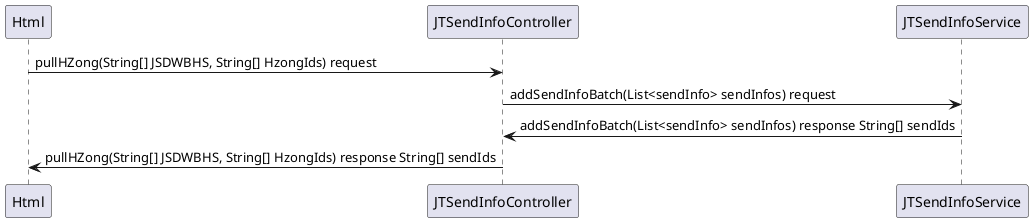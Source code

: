 @startuml
Html -> JTSendInfoController : pullHZong(String[] JSDWBHS, String[] HzongIds) request
JTSendInfoController -> JTSendInfoService : addSendInfoBatch(List<sendInfo> sendInfos) request
JTSendInfoService -> JTSendInfoController : addSendInfoBatch(List<sendInfo> sendInfos) response String[] sendIds
Html <- JTSendInfoController : pullHZong(String[] JSDWBHS, String[] HzongIds) response String[] sendIds
@enduml